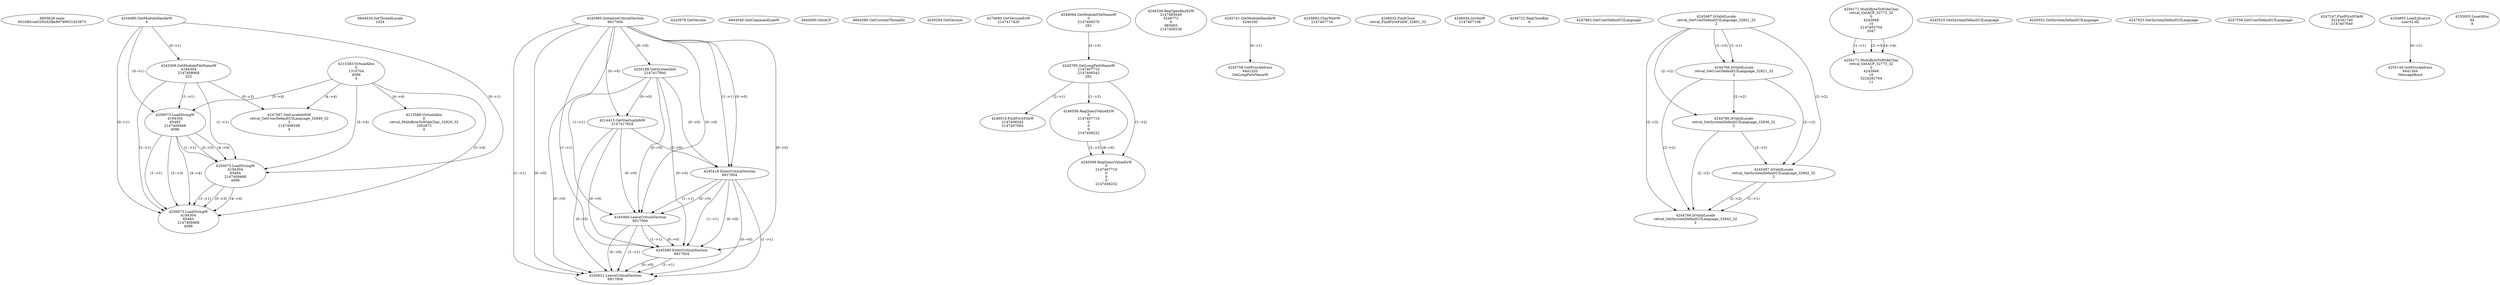 // Global SCDG with merge call
digraph {
	0 [label="6850628.main
0016901ee5292d2f8e89799931d23873"]
	1 [label="4254480.GetModuleHandleW
0"]
	2 [label="6844434.SetThreadLocale
1024"]
	3 [label="4243965.InitializeCriticalSection
6917004"]
	4 [label="4243979.GetVersion
"]
	5 [label="4250188.GetSystemInfo
2147417660"]
	3 -> 5 [label="(0-->0)"]
	6 [label="6844540.GetCommandLineW
"]
	7 [label="4214413.GetStartupInfoW
2147417624"]
	3 -> 7 [label="(0-->0)"]
	5 -> 7 [label="(0-->0)"]
	8 [label="6844560.GetACP
"]
	9 [label="6844580.GetCurrentThreadId
"]
	10 [label="4250204.GetVersion
"]
	11 [label="4276690.GetVersionExW
2147417420"]
	12 [label="4243306.GetModuleFileNameW
4194304
2147408904
522"]
	1 -> 12 [label="(0-->1)"]
	13 [label="4248064.GetModuleFileNameW
0
2147408370
261"]
	14 [label="4215383.VirtualAlloc
0
1310704
4096
4"]
	15 [label="4246338.RegOpenKeyExW
2147483649
4246772
0
983065
2147408236"]
	16 [label="4245741.GetModuleHandleW
4246160"]
	17 [label="4245758.GetProcAddress
9441320
GetLongPathNameW"]
	16 -> 17 [label="(0-->1)"]
	18 [label="4245785.GetLongPathNameW
2147407710
2147406542
261"]
	13 -> 18 [label="(3-->3)"]
	19 [label="4245683.CharNextW
2147407716"]
	20 [label="4246014.FindFirstFileW
2147406542
2147407064"]
	18 -> 20 [label="(2-->1)"]
	21 [label="4246032.FindClose
retval_FindFirstFileW_32801_32"]
	22 [label="4246044.lstrlenW
2147407108"]
	23 [label="4246556.RegQueryValueExW
0
2147407710
0
0
0
2147408232"]
	18 -> 23 [label="(1-->2)"]
	24 [label="4246599.RegQueryValueExW
0
2147407710
0
0
0
2147408232"]
	18 -> 24 [label="(1-->2)"]
	23 -> 24 [label="(2-->2)"]
	23 -> 24 [label="(6-->6)"]
	25 [label="4246722.RegCloseKey
0"]
	26 [label="4247883.GetUserDefaultUILanguage
"]
	27 [label="4245418.EnterCriticalSection
6917004"]
	3 -> 27 [label="(1-->1)"]
	3 -> 27 [label="(0-->0)"]
	5 -> 27 [label="(0-->0)"]
	7 -> 27 [label="(0-->0)"]
	28 [label="4245469.LeaveCriticalSection
6917004"]
	3 -> 28 [label="(1-->1)"]
	27 -> 28 [label="(1-->1)"]
	3 -> 28 [label="(0-->0)"]
	5 -> 28 [label="(0-->0)"]
	7 -> 28 [label="(0-->0)"]
	27 -> 28 [label="(0-->0)"]
	29 [label="4245487.IsValidLocale
retval_GetUserDefaultUILanguage_32821_32
2"]
	30 [label="4250171.MultiByteToWideChar
retval_GetACP_32773_32
0
4243948
10
2147403704
2047"]
	31 [label="4215588.VirtualAlloc
0
retval_MultiByteToWideChar_32829_32
1052672
4"]
	14 -> 31 [label="(4-->4)"]
	32 [label="4250171.MultiByteToWideChar
retval_GetACP_32773_32
0
4243948
10
3224282764
11"]
	30 -> 32 [label="(1-->1)"]
	30 -> 32 [label="(3-->3)"]
	30 -> 32 [label="(4-->4)"]
	33 [label="4244766.IsValidLocale
retval_GetUserDefaultUILanguage_32821_32
2"]
	29 -> 33 [label="(1-->1)"]
	29 -> 33 [label="(2-->2)"]
	34 [label="4245525.GetSystemDefaultUILanguage
"]
	35 [label="4245552.GetSystemDefaultUILanguage
"]
	36 [label="4244766.IsValidLocale
retval_GetSystemDefaultUILanguage_32836_32
2"]
	29 -> 36 [label="(2-->2)"]
	33 -> 36 [label="(2-->2)"]
	37 [label="4245580.EnterCriticalSection
6917004"]
	3 -> 37 [label="(1-->1)"]
	27 -> 37 [label="(1-->1)"]
	28 -> 37 [label="(1-->1)"]
	3 -> 37 [label="(0-->0)"]
	5 -> 37 [label="(0-->0)"]
	7 -> 37 [label="(0-->0)"]
	27 -> 37 [label="(0-->0)"]
	28 -> 37 [label="(0-->0)"]
	38 [label="4245621.LeaveCriticalSection
6917004"]
	3 -> 38 [label="(1-->1)"]
	27 -> 38 [label="(1-->1)"]
	28 -> 38 [label="(1-->1)"]
	37 -> 38 [label="(1-->1)"]
	3 -> 38 [label="(0-->0)"]
	5 -> 38 [label="(0-->0)"]
	7 -> 38 [label="(0-->0)"]
	27 -> 38 [label="(0-->0)"]
	28 -> 38 [label="(0-->0)"]
	37 -> 38 [label="(0-->0)"]
	39 [label="4247923.GetSystemDefaultUILanguage
"]
	40 [label="4245487.IsValidLocale
retval_GetSystemDefaultUILanguage_32842_32
2"]
	29 -> 40 [label="(2-->2)"]
	33 -> 40 [label="(2-->2)"]
	36 -> 40 [label="(2-->2)"]
	41 [label="4247558.GetUserDefaultUILanguage
"]
	42 [label="4247567.GetLocaleInfoW
retval_GetUserDefaultUILanguage_32849_32
3
2147408268
4"]
	12 -> 42 [label="(0-->2)"]
	14 -> 42 [label="(4-->4)"]
	43 [label="4247247.FindFirstFileW
3224341740
2147407640"]
	44 [label="4250073.LoadStringW
4194304
65485
2147409468
4096"]
	1 -> 44 [label="(0-->1)"]
	12 -> 44 [label="(1-->1)"]
	14 -> 44 [label="(3-->4)"]
	45 [label="4250073.LoadStringW
4194304
65484
2147409468
4096"]
	1 -> 45 [label="(0-->1)"]
	12 -> 45 [label="(1-->1)"]
	44 -> 45 [label="(1-->1)"]
	44 -> 45 [label="(3-->3)"]
	14 -> 45 [label="(3-->4)"]
	44 -> 45 [label="(4-->4)"]
	46 [label="4250073.LoadStringW
4194304
65483
2147409468
4096"]
	1 -> 46 [label="(0-->1)"]
	12 -> 46 [label="(1-->1)"]
	44 -> 46 [label="(1-->1)"]
	45 -> 46 [label="(1-->1)"]
	44 -> 46 [label="(3-->3)"]
	45 -> 46 [label="(3-->3)"]
	14 -> 46 [label="(3-->4)"]
	44 -> 46 [label="(4-->4)"]
	45 -> 46 [label="(4-->4)"]
	47 [label="4254893.LoadLibraryA
user32.dll"]
	48 [label="4255003.LocalAlloc
64
8"]
	49 [label="4255148.GetProcAddress
9441344
MessageBoxA"]
	47 -> 49 [label="(0-->1)"]
	50 [label="4244766.IsValidLocale
retval_GetSystemDefaultUILanguage_32842_32
2"]
	40 -> 50 [label="(1-->1)"]
	29 -> 50 [label="(2-->2)"]
	33 -> 50 [label="(2-->2)"]
	36 -> 50 [label="(2-->2)"]
	40 -> 50 [label="(2-->2)"]
}
